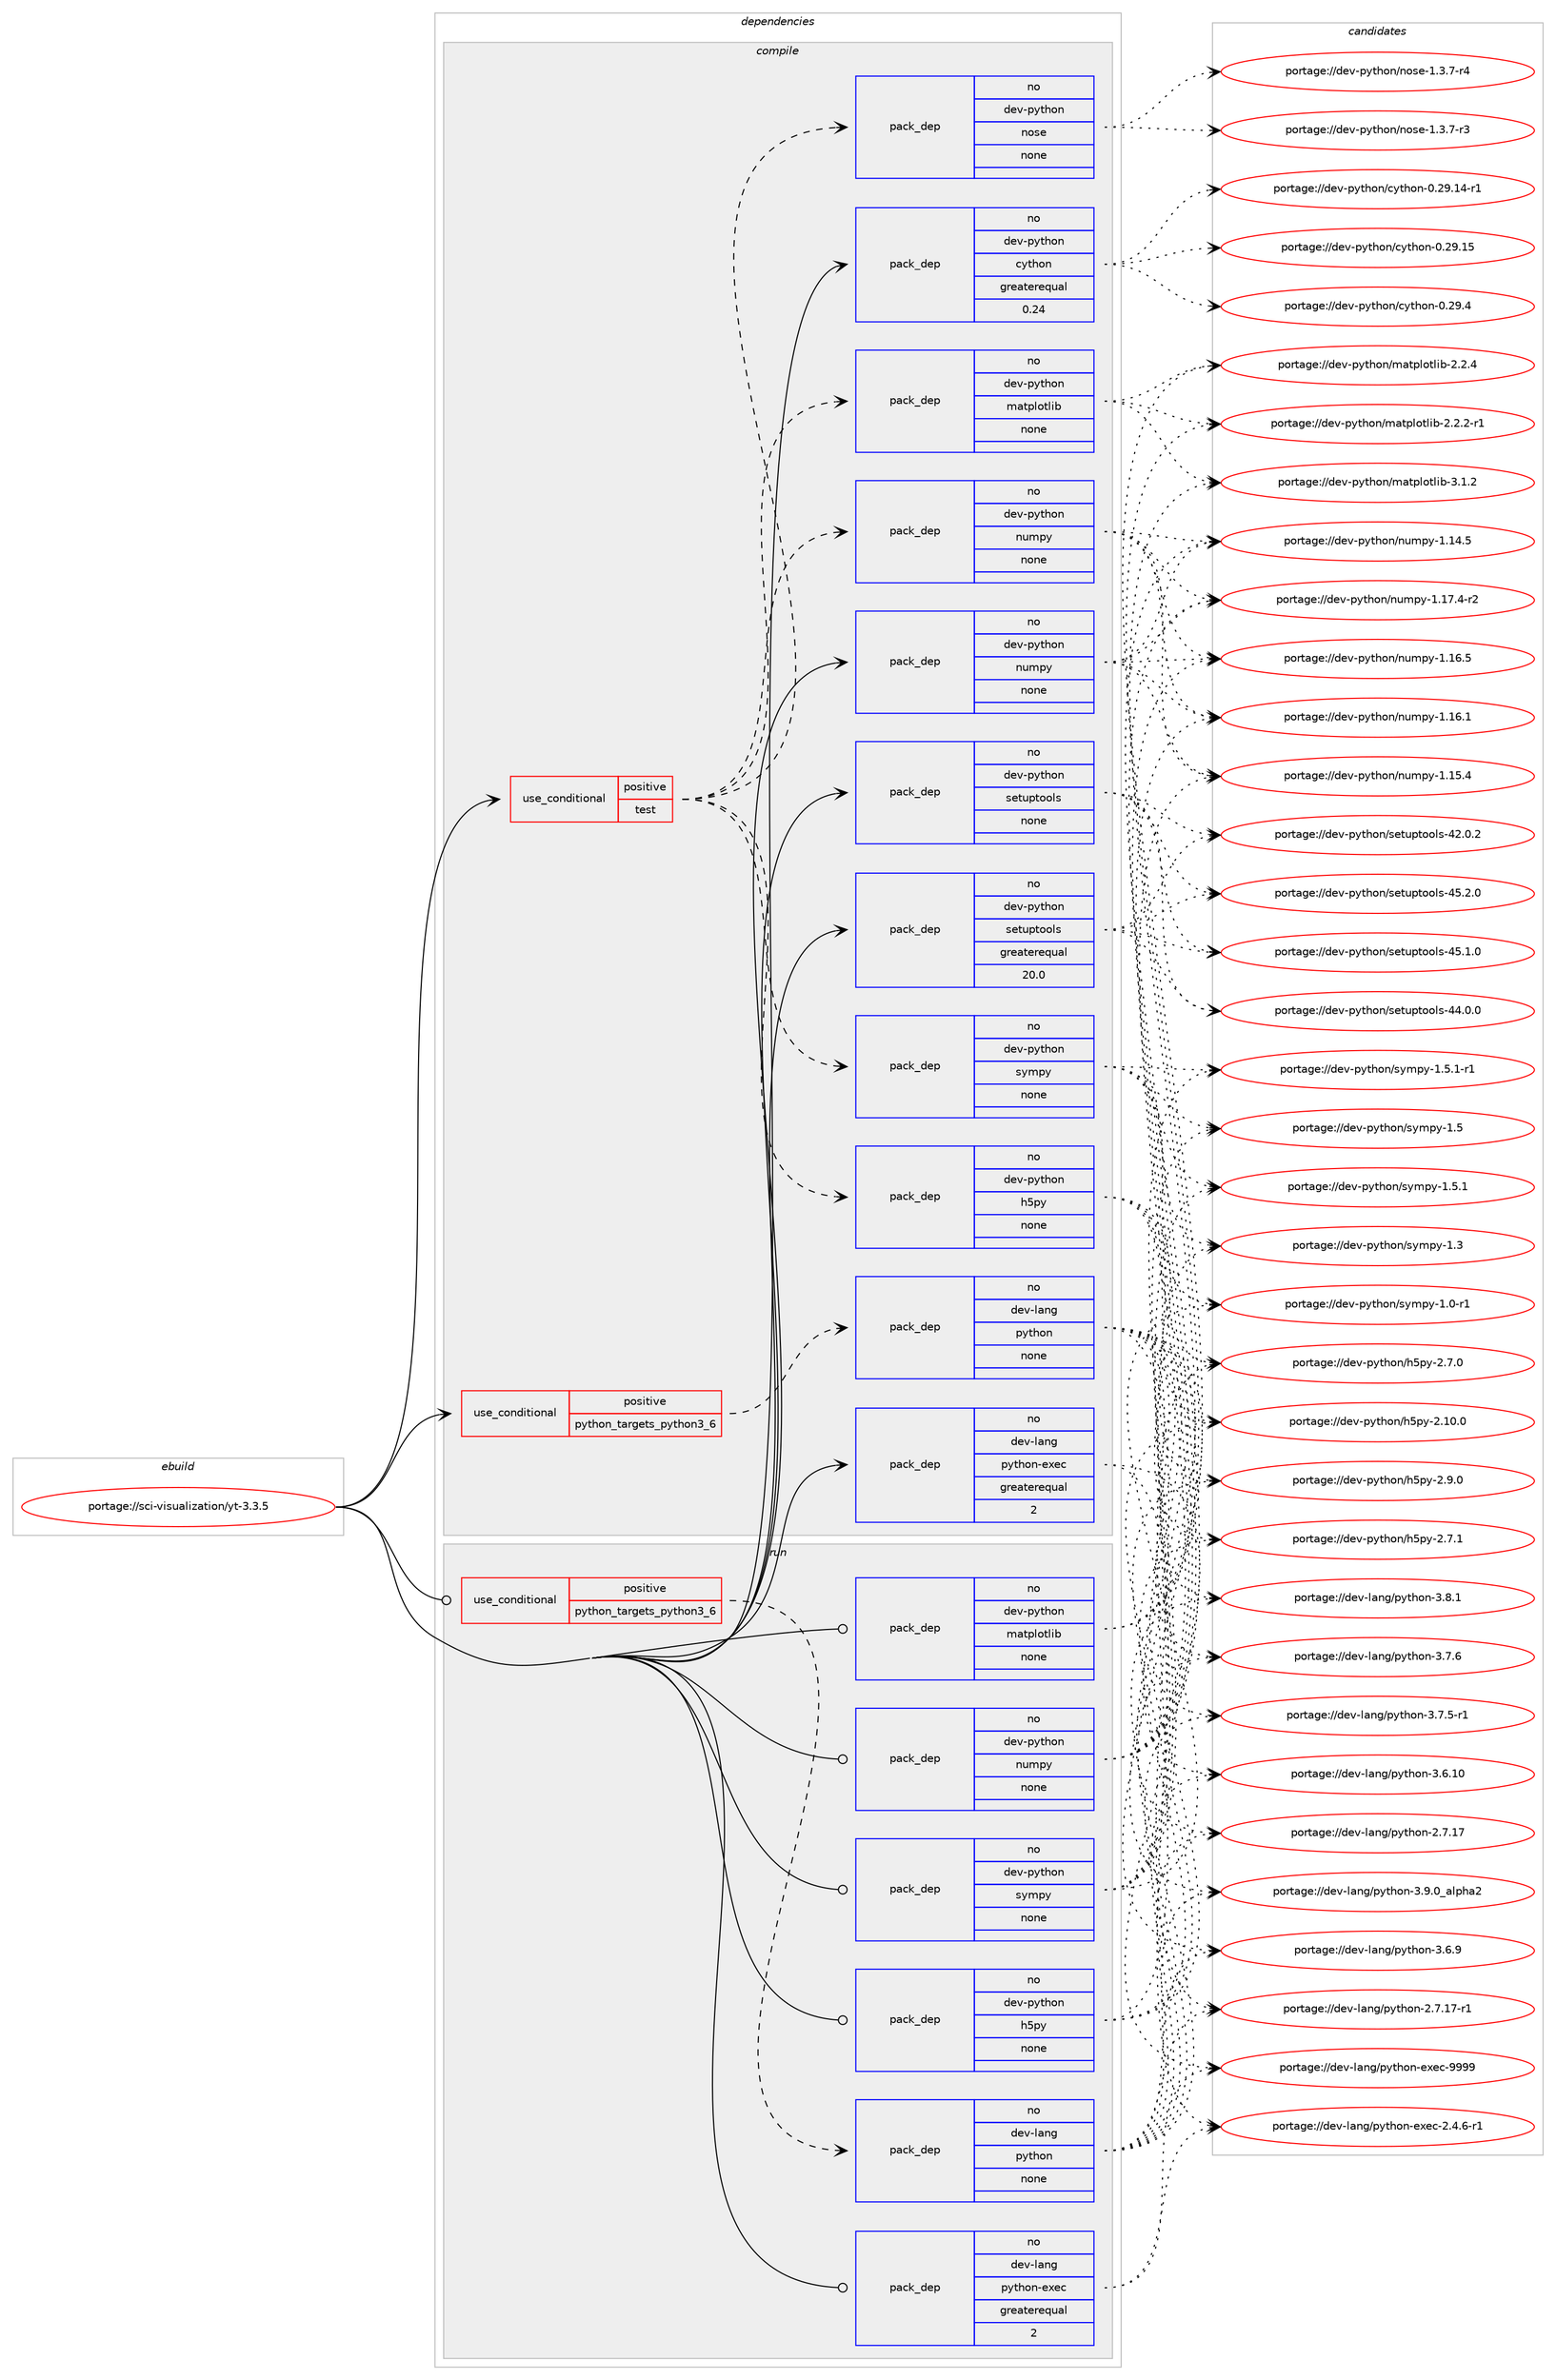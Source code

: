 digraph prolog {

# *************
# Graph options
# *************

newrank=true;
concentrate=true;
compound=true;
graph [rankdir=LR,fontname=Helvetica,fontsize=10,ranksep=1.5];#, ranksep=2.5, nodesep=0.2];
edge  [arrowhead=vee];
node  [fontname=Helvetica,fontsize=10];

# **********
# The ebuild
# **********

subgraph cluster_leftcol {
color=gray;
rank=same;
label=<<i>ebuild</i>>;
id [label="portage://sci-visualization/yt-3.3.5", color=red, width=4, href="../sci-visualization/yt-3.3.5.svg"];
}

# ****************
# The dependencies
# ****************

subgraph cluster_midcol {
color=gray;
label=<<i>dependencies</i>>;
subgraph cluster_compile {
fillcolor="#eeeeee";
style=filled;
label=<<i>compile</i>>;
subgraph cond15122 {
dependency78829 [label=<<TABLE BORDER="0" CELLBORDER="1" CELLSPACING="0" CELLPADDING="4"><TR><TD ROWSPAN="3" CELLPADDING="10">use_conditional</TD></TR><TR><TD>positive</TD></TR><TR><TD>python_targets_python3_6</TD></TR></TABLE>>, shape=none, color=red];
subgraph pack62341 {
dependency78830 [label=<<TABLE BORDER="0" CELLBORDER="1" CELLSPACING="0" CELLPADDING="4" WIDTH="220"><TR><TD ROWSPAN="6" CELLPADDING="30">pack_dep</TD></TR><TR><TD WIDTH="110">no</TD></TR><TR><TD>dev-lang</TD></TR><TR><TD>python</TD></TR><TR><TD>none</TD></TR><TR><TD></TD></TR></TABLE>>, shape=none, color=blue];
}
dependency78829:e -> dependency78830:w [weight=20,style="dashed",arrowhead="vee"];
}
id:e -> dependency78829:w [weight=20,style="solid",arrowhead="vee"];
subgraph cond15123 {
dependency78831 [label=<<TABLE BORDER="0" CELLBORDER="1" CELLSPACING="0" CELLPADDING="4"><TR><TD ROWSPAN="3" CELLPADDING="10">use_conditional</TD></TR><TR><TD>positive</TD></TR><TR><TD>test</TD></TR></TABLE>>, shape=none, color=red];
subgraph pack62342 {
dependency78832 [label=<<TABLE BORDER="0" CELLBORDER="1" CELLSPACING="0" CELLPADDING="4" WIDTH="220"><TR><TD ROWSPAN="6" CELLPADDING="30">pack_dep</TD></TR><TR><TD WIDTH="110">no</TD></TR><TR><TD>dev-python</TD></TR><TR><TD>numpy</TD></TR><TR><TD>none</TD></TR><TR><TD></TD></TR></TABLE>>, shape=none, color=blue];
}
dependency78831:e -> dependency78832:w [weight=20,style="dashed",arrowhead="vee"];
subgraph pack62343 {
dependency78833 [label=<<TABLE BORDER="0" CELLBORDER="1" CELLSPACING="0" CELLPADDING="4" WIDTH="220"><TR><TD ROWSPAN="6" CELLPADDING="30">pack_dep</TD></TR><TR><TD WIDTH="110">no</TD></TR><TR><TD>dev-python</TD></TR><TR><TD>h5py</TD></TR><TR><TD>none</TD></TR><TR><TD></TD></TR></TABLE>>, shape=none, color=blue];
}
dependency78831:e -> dependency78833:w [weight=20,style="dashed",arrowhead="vee"];
subgraph pack62344 {
dependency78834 [label=<<TABLE BORDER="0" CELLBORDER="1" CELLSPACING="0" CELLPADDING="4" WIDTH="220"><TR><TD ROWSPAN="6" CELLPADDING="30">pack_dep</TD></TR><TR><TD WIDTH="110">no</TD></TR><TR><TD>dev-python</TD></TR><TR><TD>matplotlib</TD></TR><TR><TD>none</TD></TR><TR><TD></TD></TR></TABLE>>, shape=none, color=blue];
}
dependency78831:e -> dependency78834:w [weight=20,style="dashed",arrowhead="vee"];
subgraph pack62345 {
dependency78835 [label=<<TABLE BORDER="0" CELLBORDER="1" CELLSPACING="0" CELLPADDING="4" WIDTH="220"><TR><TD ROWSPAN="6" CELLPADDING="30">pack_dep</TD></TR><TR><TD WIDTH="110">no</TD></TR><TR><TD>dev-python</TD></TR><TR><TD>sympy</TD></TR><TR><TD>none</TD></TR><TR><TD></TD></TR></TABLE>>, shape=none, color=blue];
}
dependency78831:e -> dependency78835:w [weight=20,style="dashed",arrowhead="vee"];
subgraph pack62346 {
dependency78836 [label=<<TABLE BORDER="0" CELLBORDER="1" CELLSPACING="0" CELLPADDING="4" WIDTH="220"><TR><TD ROWSPAN="6" CELLPADDING="30">pack_dep</TD></TR><TR><TD WIDTH="110">no</TD></TR><TR><TD>dev-python</TD></TR><TR><TD>nose</TD></TR><TR><TD>none</TD></TR><TR><TD></TD></TR></TABLE>>, shape=none, color=blue];
}
dependency78831:e -> dependency78836:w [weight=20,style="dashed",arrowhead="vee"];
}
id:e -> dependency78831:w [weight=20,style="solid",arrowhead="vee"];
subgraph pack62347 {
dependency78837 [label=<<TABLE BORDER="0" CELLBORDER="1" CELLSPACING="0" CELLPADDING="4" WIDTH="220"><TR><TD ROWSPAN="6" CELLPADDING="30">pack_dep</TD></TR><TR><TD WIDTH="110">no</TD></TR><TR><TD>dev-lang</TD></TR><TR><TD>python-exec</TD></TR><TR><TD>greaterequal</TD></TR><TR><TD>2</TD></TR></TABLE>>, shape=none, color=blue];
}
id:e -> dependency78837:w [weight=20,style="solid",arrowhead="vee"];
subgraph pack62348 {
dependency78838 [label=<<TABLE BORDER="0" CELLBORDER="1" CELLSPACING="0" CELLPADDING="4" WIDTH="220"><TR><TD ROWSPAN="6" CELLPADDING="30">pack_dep</TD></TR><TR><TD WIDTH="110">no</TD></TR><TR><TD>dev-python</TD></TR><TR><TD>cython</TD></TR><TR><TD>greaterequal</TD></TR><TR><TD>0.24</TD></TR></TABLE>>, shape=none, color=blue];
}
id:e -> dependency78838:w [weight=20,style="solid",arrowhead="vee"];
subgraph pack62349 {
dependency78839 [label=<<TABLE BORDER="0" CELLBORDER="1" CELLSPACING="0" CELLPADDING="4" WIDTH="220"><TR><TD ROWSPAN="6" CELLPADDING="30">pack_dep</TD></TR><TR><TD WIDTH="110">no</TD></TR><TR><TD>dev-python</TD></TR><TR><TD>numpy</TD></TR><TR><TD>none</TD></TR><TR><TD></TD></TR></TABLE>>, shape=none, color=blue];
}
id:e -> dependency78839:w [weight=20,style="solid",arrowhead="vee"];
subgraph pack62350 {
dependency78840 [label=<<TABLE BORDER="0" CELLBORDER="1" CELLSPACING="0" CELLPADDING="4" WIDTH="220"><TR><TD ROWSPAN="6" CELLPADDING="30">pack_dep</TD></TR><TR><TD WIDTH="110">no</TD></TR><TR><TD>dev-python</TD></TR><TR><TD>setuptools</TD></TR><TR><TD>greaterequal</TD></TR><TR><TD>20.0</TD></TR></TABLE>>, shape=none, color=blue];
}
id:e -> dependency78840:w [weight=20,style="solid",arrowhead="vee"];
subgraph pack62351 {
dependency78841 [label=<<TABLE BORDER="0" CELLBORDER="1" CELLSPACING="0" CELLPADDING="4" WIDTH="220"><TR><TD ROWSPAN="6" CELLPADDING="30">pack_dep</TD></TR><TR><TD WIDTH="110">no</TD></TR><TR><TD>dev-python</TD></TR><TR><TD>setuptools</TD></TR><TR><TD>none</TD></TR><TR><TD></TD></TR></TABLE>>, shape=none, color=blue];
}
id:e -> dependency78841:w [weight=20,style="solid",arrowhead="vee"];
}
subgraph cluster_compileandrun {
fillcolor="#eeeeee";
style=filled;
label=<<i>compile and run</i>>;
}
subgraph cluster_run {
fillcolor="#eeeeee";
style=filled;
label=<<i>run</i>>;
subgraph cond15124 {
dependency78842 [label=<<TABLE BORDER="0" CELLBORDER="1" CELLSPACING="0" CELLPADDING="4"><TR><TD ROWSPAN="3" CELLPADDING="10">use_conditional</TD></TR><TR><TD>positive</TD></TR><TR><TD>python_targets_python3_6</TD></TR></TABLE>>, shape=none, color=red];
subgraph pack62352 {
dependency78843 [label=<<TABLE BORDER="0" CELLBORDER="1" CELLSPACING="0" CELLPADDING="4" WIDTH="220"><TR><TD ROWSPAN="6" CELLPADDING="30">pack_dep</TD></TR><TR><TD WIDTH="110">no</TD></TR><TR><TD>dev-lang</TD></TR><TR><TD>python</TD></TR><TR><TD>none</TD></TR><TR><TD></TD></TR></TABLE>>, shape=none, color=blue];
}
dependency78842:e -> dependency78843:w [weight=20,style="dashed",arrowhead="vee"];
}
id:e -> dependency78842:w [weight=20,style="solid",arrowhead="odot"];
subgraph pack62353 {
dependency78844 [label=<<TABLE BORDER="0" CELLBORDER="1" CELLSPACING="0" CELLPADDING="4" WIDTH="220"><TR><TD ROWSPAN="6" CELLPADDING="30">pack_dep</TD></TR><TR><TD WIDTH="110">no</TD></TR><TR><TD>dev-lang</TD></TR><TR><TD>python-exec</TD></TR><TR><TD>greaterequal</TD></TR><TR><TD>2</TD></TR></TABLE>>, shape=none, color=blue];
}
id:e -> dependency78844:w [weight=20,style="solid",arrowhead="odot"];
subgraph pack62354 {
dependency78845 [label=<<TABLE BORDER="0" CELLBORDER="1" CELLSPACING="0" CELLPADDING="4" WIDTH="220"><TR><TD ROWSPAN="6" CELLPADDING="30">pack_dep</TD></TR><TR><TD WIDTH="110">no</TD></TR><TR><TD>dev-python</TD></TR><TR><TD>h5py</TD></TR><TR><TD>none</TD></TR><TR><TD></TD></TR></TABLE>>, shape=none, color=blue];
}
id:e -> dependency78845:w [weight=20,style="solid",arrowhead="odot"];
subgraph pack62355 {
dependency78846 [label=<<TABLE BORDER="0" CELLBORDER="1" CELLSPACING="0" CELLPADDING="4" WIDTH="220"><TR><TD ROWSPAN="6" CELLPADDING="30">pack_dep</TD></TR><TR><TD WIDTH="110">no</TD></TR><TR><TD>dev-python</TD></TR><TR><TD>matplotlib</TD></TR><TR><TD>none</TD></TR><TR><TD></TD></TR></TABLE>>, shape=none, color=blue];
}
id:e -> dependency78846:w [weight=20,style="solid",arrowhead="odot"];
subgraph pack62356 {
dependency78847 [label=<<TABLE BORDER="0" CELLBORDER="1" CELLSPACING="0" CELLPADDING="4" WIDTH="220"><TR><TD ROWSPAN="6" CELLPADDING="30">pack_dep</TD></TR><TR><TD WIDTH="110">no</TD></TR><TR><TD>dev-python</TD></TR><TR><TD>numpy</TD></TR><TR><TD>none</TD></TR><TR><TD></TD></TR></TABLE>>, shape=none, color=blue];
}
id:e -> dependency78847:w [weight=20,style="solid",arrowhead="odot"];
subgraph pack62357 {
dependency78848 [label=<<TABLE BORDER="0" CELLBORDER="1" CELLSPACING="0" CELLPADDING="4" WIDTH="220"><TR><TD ROWSPAN="6" CELLPADDING="30">pack_dep</TD></TR><TR><TD WIDTH="110">no</TD></TR><TR><TD>dev-python</TD></TR><TR><TD>sympy</TD></TR><TR><TD>none</TD></TR><TR><TD></TD></TR></TABLE>>, shape=none, color=blue];
}
id:e -> dependency78848:w [weight=20,style="solid",arrowhead="odot"];
}
}

# **************
# The candidates
# **************

subgraph cluster_choices {
rank=same;
color=gray;
label=<<i>candidates</i>>;

subgraph choice62341 {
color=black;
nodesep=1;
choice10010111845108971101034711212111610411111045514657464895971081121049750 [label="portage://dev-lang/python-3.9.0_alpha2", color=red, width=4,href="../dev-lang/python-3.9.0_alpha2.svg"];
choice100101118451089711010347112121116104111110455146564649 [label="portage://dev-lang/python-3.8.1", color=red, width=4,href="../dev-lang/python-3.8.1.svg"];
choice100101118451089711010347112121116104111110455146554654 [label="portage://dev-lang/python-3.7.6", color=red, width=4,href="../dev-lang/python-3.7.6.svg"];
choice1001011184510897110103471121211161041111104551465546534511449 [label="portage://dev-lang/python-3.7.5-r1", color=red, width=4,href="../dev-lang/python-3.7.5-r1.svg"];
choice100101118451089711010347112121116104111110455146544657 [label="portage://dev-lang/python-3.6.9", color=red, width=4,href="../dev-lang/python-3.6.9.svg"];
choice10010111845108971101034711212111610411111045514654464948 [label="portage://dev-lang/python-3.6.10", color=red, width=4,href="../dev-lang/python-3.6.10.svg"];
choice100101118451089711010347112121116104111110455046554649554511449 [label="portage://dev-lang/python-2.7.17-r1", color=red, width=4,href="../dev-lang/python-2.7.17-r1.svg"];
choice10010111845108971101034711212111610411111045504655464955 [label="portage://dev-lang/python-2.7.17", color=red, width=4,href="../dev-lang/python-2.7.17.svg"];
dependency78830:e -> choice10010111845108971101034711212111610411111045514657464895971081121049750:w [style=dotted,weight="100"];
dependency78830:e -> choice100101118451089711010347112121116104111110455146564649:w [style=dotted,weight="100"];
dependency78830:e -> choice100101118451089711010347112121116104111110455146554654:w [style=dotted,weight="100"];
dependency78830:e -> choice1001011184510897110103471121211161041111104551465546534511449:w [style=dotted,weight="100"];
dependency78830:e -> choice100101118451089711010347112121116104111110455146544657:w [style=dotted,weight="100"];
dependency78830:e -> choice10010111845108971101034711212111610411111045514654464948:w [style=dotted,weight="100"];
dependency78830:e -> choice100101118451089711010347112121116104111110455046554649554511449:w [style=dotted,weight="100"];
dependency78830:e -> choice10010111845108971101034711212111610411111045504655464955:w [style=dotted,weight="100"];
}
subgraph choice62342 {
color=black;
nodesep=1;
choice1001011184511212111610411111047110117109112121454946495546524511450 [label="portage://dev-python/numpy-1.17.4-r2", color=red, width=4,href="../dev-python/numpy-1.17.4-r2.svg"];
choice100101118451121211161041111104711011710911212145494649544653 [label="portage://dev-python/numpy-1.16.5", color=red, width=4,href="../dev-python/numpy-1.16.5.svg"];
choice100101118451121211161041111104711011710911212145494649544649 [label="portage://dev-python/numpy-1.16.1", color=red, width=4,href="../dev-python/numpy-1.16.1.svg"];
choice100101118451121211161041111104711011710911212145494649534652 [label="portage://dev-python/numpy-1.15.4", color=red, width=4,href="../dev-python/numpy-1.15.4.svg"];
choice100101118451121211161041111104711011710911212145494649524653 [label="portage://dev-python/numpy-1.14.5", color=red, width=4,href="../dev-python/numpy-1.14.5.svg"];
dependency78832:e -> choice1001011184511212111610411111047110117109112121454946495546524511450:w [style=dotted,weight="100"];
dependency78832:e -> choice100101118451121211161041111104711011710911212145494649544653:w [style=dotted,weight="100"];
dependency78832:e -> choice100101118451121211161041111104711011710911212145494649544649:w [style=dotted,weight="100"];
dependency78832:e -> choice100101118451121211161041111104711011710911212145494649534652:w [style=dotted,weight="100"];
dependency78832:e -> choice100101118451121211161041111104711011710911212145494649524653:w [style=dotted,weight="100"];
}
subgraph choice62343 {
color=black;
nodesep=1;
choice100101118451121211161041111104710453112121455046574648 [label="portage://dev-python/h5py-2.9.0", color=red, width=4,href="../dev-python/h5py-2.9.0.svg"];
choice100101118451121211161041111104710453112121455046554649 [label="portage://dev-python/h5py-2.7.1", color=red, width=4,href="../dev-python/h5py-2.7.1.svg"];
choice100101118451121211161041111104710453112121455046554648 [label="portage://dev-python/h5py-2.7.0", color=red, width=4,href="../dev-python/h5py-2.7.0.svg"];
choice10010111845112121116104111110471045311212145504649484648 [label="portage://dev-python/h5py-2.10.0", color=red, width=4,href="../dev-python/h5py-2.10.0.svg"];
dependency78833:e -> choice100101118451121211161041111104710453112121455046574648:w [style=dotted,weight="100"];
dependency78833:e -> choice100101118451121211161041111104710453112121455046554649:w [style=dotted,weight="100"];
dependency78833:e -> choice100101118451121211161041111104710453112121455046554648:w [style=dotted,weight="100"];
dependency78833:e -> choice10010111845112121116104111110471045311212145504649484648:w [style=dotted,weight="100"];
}
subgraph choice62344 {
color=black;
nodesep=1;
choice10010111845112121116104111110471099711611210811111610810598455146494650 [label="portage://dev-python/matplotlib-3.1.2", color=red, width=4,href="../dev-python/matplotlib-3.1.2.svg"];
choice10010111845112121116104111110471099711611210811111610810598455046504652 [label="portage://dev-python/matplotlib-2.2.4", color=red, width=4,href="../dev-python/matplotlib-2.2.4.svg"];
choice100101118451121211161041111104710997116112108111116108105984550465046504511449 [label="portage://dev-python/matplotlib-2.2.2-r1", color=red, width=4,href="../dev-python/matplotlib-2.2.2-r1.svg"];
dependency78834:e -> choice10010111845112121116104111110471099711611210811111610810598455146494650:w [style=dotted,weight="100"];
dependency78834:e -> choice10010111845112121116104111110471099711611210811111610810598455046504652:w [style=dotted,weight="100"];
dependency78834:e -> choice100101118451121211161041111104710997116112108111116108105984550465046504511449:w [style=dotted,weight="100"];
}
subgraph choice62345 {
color=black;
nodesep=1;
choice10010111845112121116104111110471151211091121214549465346494511449 [label="portage://dev-python/sympy-1.5.1-r1", color=red, width=4,href="../dev-python/sympy-1.5.1-r1.svg"];
choice1001011184511212111610411111047115121109112121454946534649 [label="portage://dev-python/sympy-1.5.1", color=red, width=4,href="../dev-python/sympy-1.5.1.svg"];
choice100101118451121211161041111104711512110911212145494653 [label="portage://dev-python/sympy-1.5", color=red, width=4,href="../dev-python/sympy-1.5.svg"];
choice100101118451121211161041111104711512110911212145494651 [label="portage://dev-python/sympy-1.3", color=red, width=4,href="../dev-python/sympy-1.3.svg"];
choice1001011184511212111610411111047115121109112121454946484511449 [label="portage://dev-python/sympy-1.0-r1", color=red, width=4,href="../dev-python/sympy-1.0-r1.svg"];
dependency78835:e -> choice10010111845112121116104111110471151211091121214549465346494511449:w [style=dotted,weight="100"];
dependency78835:e -> choice1001011184511212111610411111047115121109112121454946534649:w [style=dotted,weight="100"];
dependency78835:e -> choice100101118451121211161041111104711512110911212145494653:w [style=dotted,weight="100"];
dependency78835:e -> choice100101118451121211161041111104711512110911212145494651:w [style=dotted,weight="100"];
dependency78835:e -> choice1001011184511212111610411111047115121109112121454946484511449:w [style=dotted,weight="100"];
}
subgraph choice62346 {
color=black;
nodesep=1;
choice10010111845112121116104111110471101111151014549465146554511452 [label="portage://dev-python/nose-1.3.7-r4", color=red, width=4,href="../dev-python/nose-1.3.7-r4.svg"];
choice10010111845112121116104111110471101111151014549465146554511451 [label="portage://dev-python/nose-1.3.7-r3", color=red, width=4,href="../dev-python/nose-1.3.7-r3.svg"];
dependency78836:e -> choice10010111845112121116104111110471101111151014549465146554511452:w [style=dotted,weight="100"];
dependency78836:e -> choice10010111845112121116104111110471101111151014549465146554511451:w [style=dotted,weight="100"];
}
subgraph choice62347 {
color=black;
nodesep=1;
choice10010111845108971101034711212111610411111045101120101994557575757 [label="portage://dev-lang/python-exec-9999", color=red, width=4,href="../dev-lang/python-exec-9999.svg"];
choice10010111845108971101034711212111610411111045101120101994550465246544511449 [label="portage://dev-lang/python-exec-2.4.6-r1", color=red, width=4,href="../dev-lang/python-exec-2.4.6-r1.svg"];
dependency78837:e -> choice10010111845108971101034711212111610411111045101120101994557575757:w [style=dotted,weight="100"];
dependency78837:e -> choice10010111845108971101034711212111610411111045101120101994550465246544511449:w [style=dotted,weight="100"];
}
subgraph choice62348 {
color=black;
nodesep=1;
choice10010111845112121116104111110479912111610411111045484650574652 [label="portage://dev-python/cython-0.29.4", color=red, width=4,href="../dev-python/cython-0.29.4.svg"];
choice1001011184511212111610411111047991211161041111104548465057464953 [label="portage://dev-python/cython-0.29.15", color=red, width=4,href="../dev-python/cython-0.29.15.svg"];
choice10010111845112121116104111110479912111610411111045484650574649524511449 [label="portage://dev-python/cython-0.29.14-r1", color=red, width=4,href="../dev-python/cython-0.29.14-r1.svg"];
dependency78838:e -> choice10010111845112121116104111110479912111610411111045484650574652:w [style=dotted,weight="100"];
dependency78838:e -> choice1001011184511212111610411111047991211161041111104548465057464953:w [style=dotted,weight="100"];
dependency78838:e -> choice10010111845112121116104111110479912111610411111045484650574649524511449:w [style=dotted,weight="100"];
}
subgraph choice62349 {
color=black;
nodesep=1;
choice1001011184511212111610411111047110117109112121454946495546524511450 [label="portage://dev-python/numpy-1.17.4-r2", color=red, width=4,href="../dev-python/numpy-1.17.4-r2.svg"];
choice100101118451121211161041111104711011710911212145494649544653 [label="portage://dev-python/numpy-1.16.5", color=red, width=4,href="../dev-python/numpy-1.16.5.svg"];
choice100101118451121211161041111104711011710911212145494649544649 [label="portage://dev-python/numpy-1.16.1", color=red, width=4,href="../dev-python/numpy-1.16.1.svg"];
choice100101118451121211161041111104711011710911212145494649534652 [label="portage://dev-python/numpy-1.15.4", color=red, width=4,href="../dev-python/numpy-1.15.4.svg"];
choice100101118451121211161041111104711011710911212145494649524653 [label="portage://dev-python/numpy-1.14.5", color=red, width=4,href="../dev-python/numpy-1.14.5.svg"];
dependency78839:e -> choice1001011184511212111610411111047110117109112121454946495546524511450:w [style=dotted,weight="100"];
dependency78839:e -> choice100101118451121211161041111104711011710911212145494649544653:w [style=dotted,weight="100"];
dependency78839:e -> choice100101118451121211161041111104711011710911212145494649544649:w [style=dotted,weight="100"];
dependency78839:e -> choice100101118451121211161041111104711011710911212145494649534652:w [style=dotted,weight="100"];
dependency78839:e -> choice100101118451121211161041111104711011710911212145494649524653:w [style=dotted,weight="100"];
}
subgraph choice62350 {
color=black;
nodesep=1;
choice100101118451121211161041111104711510111611711211611111110811545525346504648 [label="portage://dev-python/setuptools-45.2.0", color=red, width=4,href="../dev-python/setuptools-45.2.0.svg"];
choice100101118451121211161041111104711510111611711211611111110811545525346494648 [label="portage://dev-python/setuptools-45.1.0", color=red, width=4,href="../dev-python/setuptools-45.1.0.svg"];
choice100101118451121211161041111104711510111611711211611111110811545525246484648 [label="portage://dev-python/setuptools-44.0.0", color=red, width=4,href="../dev-python/setuptools-44.0.0.svg"];
choice100101118451121211161041111104711510111611711211611111110811545525046484650 [label="portage://dev-python/setuptools-42.0.2", color=red, width=4,href="../dev-python/setuptools-42.0.2.svg"];
dependency78840:e -> choice100101118451121211161041111104711510111611711211611111110811545525346504648:w [style=dotted,weight="100"];
dependency78840:e -> choice100101118451121211161041111104711510111611711211611111110811545525346494648:w [style=dotted,weight="100"];
dependency78840:e -> choice100101118451121211161041111104711510111611711211611111110811545525246484648:w [style=dotted,weight="100"];
dependency78840:e -> choice100101118451121211161041111104711510111611711211611111110811545525046484650:w [style=dotted,weight="100"];
}
subgraph choice62351 {
color=black;
nodesep=1;
choice100101118451121211161041111104711510111611711211611111110811545525346504648 [label="portage://dev-python/setuptools-45.2.0", color=red, width=4,href="../dev-python/setuptools-45.2.0.svg"];
choice100101118451121211161041111104711510111611711211611111110811545525346494648 [label="portage://dev-python/setuptools-45.1.0", color=red, width=4,href="../dev-python/setuptools-45.1.0.svg"];
choice100101118451121211161041111104711510111611711211611111110811545525246484648 [label="portage://dev-python/setuptools-44.0.0", color=red, width=4,href="../dev-python/setuptools-44.0.0.svg"];
choice100101118451121211161041111104711510111611711211611111110811545525046484650 [label="portage://dev-python/setuptools-42.0.2", color=red, width=4,href="../dev-python/setuptools-42.0.2.svg"];
dependency78841:e -> choice100101118451121211161041111104711510111611711211611111110811545525346504648:w [style=dotted,weight="100"];
dependency78841:e -> choice100101118451121211161041111104711510111611711211611111110811545525346494648:w [style=dotted,weight="100"];
dependency78841:e -> choice100101118451121211161041111104711510111611711211611111110811545525246484648:w [style=dotted,weight="100"];
dependency78841:e -> choice100101118451121211161041111104711510111611711211611111110811545525046484650:w [style=dotted,weight="100"];
}
subgraph choice62352 {
color=black;
nodesep=1;
choice10010111845108971101034711212111610411111045514657464895971081121049750 [label="portage://dev-lang/python-3.9.0_alpha2", color=red, width=4,href="../dev-lang/python-3.9.0_alpha2.svg"];
choice100101118451089711010347112121116104111110455146564649 [label="portage://dev-lang/python-3.8.1", color=red, width=4,href="../dev-lang/python-3.8.1.svg"];
choice100101118451089711010347112121116104111110455146554654 [label="portage://dev-lang/python-3.7.6", color=red, width=4,href="../dev-lang/python-3.7.6.svg"];
choice1001011184510897110103471121211161041111104551465546534511449 [label="portage://dev-lang/python-3.7.5-r1", color=red, width=4,href="../dev-lang/python-3.7.5-r1.svg"];
choice100101118451089711010347112121116104111110455146544657 [label="portage://dev-lang/python-3.6.9", color=red, width=4,href="../dev-lang/python-3.6.9.svg"];
choice10010111845108971101034711212111610411111045514654464948 [label="portage://dev-lang/python-3.6.10", color=red, width=4,href="../dev-lang/python-3.6.10.svg"];
choice100101118451089711010347112121116104111110455046554649554511449 [label="portage://dev-lang/python-2.7.17-r1", color=red, width=4,href="../dev-lang/python-2.7.17-r1.svg"];
choice10010111845108971101034711212111610411111045504655464955 [label="portage://dev-lang/python-2.7.17", color=red, width=4,href="../dev-lang/python-2.7.17.svg"];
dependency78843:e -> choice10010111845108971101034711212111610411111045514657464895971081121049750:w [style=dotted,weight="100"];
dependency78843:e -> choice100101118451089711010347112121116104111110455146564649:w [style=dotted,weight="100"];
dependency78843:e -> choice100101118451089711010347112121116104111110455146554654:w [style=dotted,weight="100"];
dependency78843:e -> choice1001011184510897110103471121211161041111104551465546534511449:w [style=dotted,weight="100"];
dependency78843:e -> choice100101118451089711010347112121116104111110455146544657:w [style=dotted,weight="100"];
dependency78843:e -> choice10010111845108971101034711212111610411111045514654464948:w [style=dotted,weight="100"];
dependency78843:e -> choice100101118451089711010347112121116104111110455046554649554511449:w [style=dotted,weight="100"];
dependency78843:e -> choice10010111845108971101034711212111610411111045504655464955:w [style=dotted,weight="100"];
}
subgraph choice62353 {
color=black;
nodesep=1;
choice10010111845108971101034711212111610411111045101120101994557575757 [label="portage://dev-lang/python-exec-9999", color=red, width=4,href="../dev-lang/python-exec-9999.svg"];
choice10010111845108971101034711212111610411111045101120101994550465246544511449 [label="portage://dev-lang/python-exec-2.4.6-r1", color=red, width=4,href="../dev-lang/python-exec-2.4.6-r1.svg"];
dependency78844:e -> choice10010111845108971101034711212111610411111045101120101994557575757:w [style=dotted,weight="100"];
dependency78844:e -> choice10010111845108971101034711212111610411111045101120101994550465246544511449:w [style=dotted,weight="100"];
}
subgraph choice62354 {
color=black;
nodesep=1;
choice100101118451121211161041111104710453112121455046574648 [label="portage://dev-python/h5py-2.9.0", color=red, width=4,href="../dev-python/h5py-2.9.0.svg"];
choice100101118451121211161041111104710453112121455046554649 [label="portage://dev-python/h5py-2.7.1", color=red, width=4,href="../dev-python/h5py-2.7.1.svg"];
choice100101118451121211161041111104710453112121455046554648 [label="portage://dev-python/h5py-2.7.0", color=red, width=4,href="../dev-python/h5py-2.7.0.svg"];
choice10010111845112121116104111110471045311212145504649484648 [label="portage://dev-python/h5py-2.10.0", color=red, width=4,href="../dev-python/h5py-2.10.0.svg"];
dependency78845:e -> choice100101118451121211161041111104710453112121455046574648:w [style=dotted,weight="100"];
dependency78845:e -> choice100101118451121211161041111104710453112121455046554649:w [style=dotted,weight="100"];
dependency78845:e -> choice100101118451121211161041111104710453112121455046554648:w [style=dotted,weight="100"];
dependency78845:e -> choice10010111845112121116104111110471045311212145504649484648:w [style=dotted,weight="100"];
}
subgraph choice62355 {
color=black;
nodesep=1;
choice10010111845112121116104111110471099711611210811111610810598455146494650 [label="portage://dev-python/matplotlib-3.1.2", color=red, width=4,href="../dev-python/matplotlib-3.1.2.svg"];
choice10010111845112121116104111110471099711611210811111610810598455046504652 [label="portage://dev-python/matplotlib-2.2.4", color=red, width=4,href="../dev-python/matplotlib-2.2.4.svg"];
choice100101118451121211161041111104710997116112108111116108105984550465046504511449 [label="portage://dev-python/matplotlib-2.2.2-r1", color=red, width=4,href="../dev-python/matplotlib-2.2.2-r1.svg"];
dependency78846:e -> choice10010111845112121116104111110471099711611210811111610810598455146494650:w [style=dotted,weight="100"];
dependency78846:e -> choice10010111845112121116104111110471099711611210811111610810598455046504652:w [style=dotted,weight="100"];
dependency78846:e -> choice100101118451121211161041111104710997116112108111116108105984550465046504511449:w [style=dotted,weight="100"];
}
subgraph choice62356 {
color=black;
nodesep=1;
choice1001011184511212111610411111047110117109112121454946495546524511450 [label="portage://dev-python/numpy-1.17.4-r2", color=red, width=4,href="../dev-python/numpy-1.17.4-r2.svg"];
choice100101118451121211161041111104711011710911212145494649544653 [label="portage://dev-python/numpy-1.16.5", color=red, width=4,href="../dev-python/numpy-1.16.5.svg"];
choice100101118451121211161041111104711011710911212145494649544649 [label="portage://dev-python/numpy-1.16.1", color=red, width=4,href="../dev-python/numpy-1.16.1.svg"];
choice100101118451121211161041111104711011710911212145494649534652 [label="portage://dev-python/numpy-1.15.4", color=red, width=4,href="../dev-python/numpy-1.15.4.svg"];
choice100101118451121211161041111104711011710911212145494649524653 [label="portage://dev-python/numpy-1.14.5", color=red, width=4,href="../dev-python/numpy-1.14.5.svg"];
dependency78847:e -> choice1001011184511212111610411111047110117109112121454946495546524511450:w [style=dotted,weight="100"];
dependency78847:e -> choice100101118451121211161041111104711011710911212145494649544653:w [style=dotted,weight="100"];
dependency78847:e -> choice100101118451121211161041111104711011710911212145494649544649:w [style=dotted,weight="100"];
dependency78847:e -> choice100101118451121211161041111104711011710911212145494649534652:w [style=dotted,weight="100"];
dependency78847:e -> choice100101118451121211161041111104711011710911212145494649524653:w [style=dotted,weight="100"];
}
subgraph choice62357 {
color=black;
nodesep=1;
choice10010111845112121116104111110471151211091121214549465346494511449 [label="portage://dev-python/sympy-1.5.1-r1", color=red, width=4,href="../dev-python/sympy-1.5.1-r1.svg"];
choice1001011184511212111610411111047115121109112121454946534649 [label="portage://dev-python/sympy-1.5.1", color=red, width=4,href="../dev-python/sympy-1.5.1.svg"];
choice100101118451121211161041111104711512110911212145494653 [label="portage://dev-python/sympy-1.5", color=red, width=4,href="../dev-python/sympy-1.5.svg"];
choice100101118451121211161041111104711512110911212145494651 [label="portage://dev-python/sympy-1.3", color=red, width=4,href="../dev-python/sympy-1.3.svg"];
choice1001011184511212111610411111047115121109112121454946484511449 [label="portage://dev-python/sympy-1.0-r1", color=red, width=4,href="../dev-python/sympy-1.0-r1.svg"];
dependency78848:e -> choice10010111845112121116104111110471151211091121214549465346494511449:w [style=dotted,weight="100"];
dependency78848:e -> choice1001011184511212111610411111047115121109112121454946534649:w [style=dotted,weight="100"];
dependency78848:e -> choice100101118451121211161041111104711512110911212145494653:w [style=dotted,weight="100"];
dependency78848:e -> choice100101118451121211161041111104711512110911212145494651:w [style=dotted,weight="100"];
dependency78848:e -> choice1001011184511212111610411111047115121109112121454946484511449:w [style=dotted,weight="100"];
}
}

}
